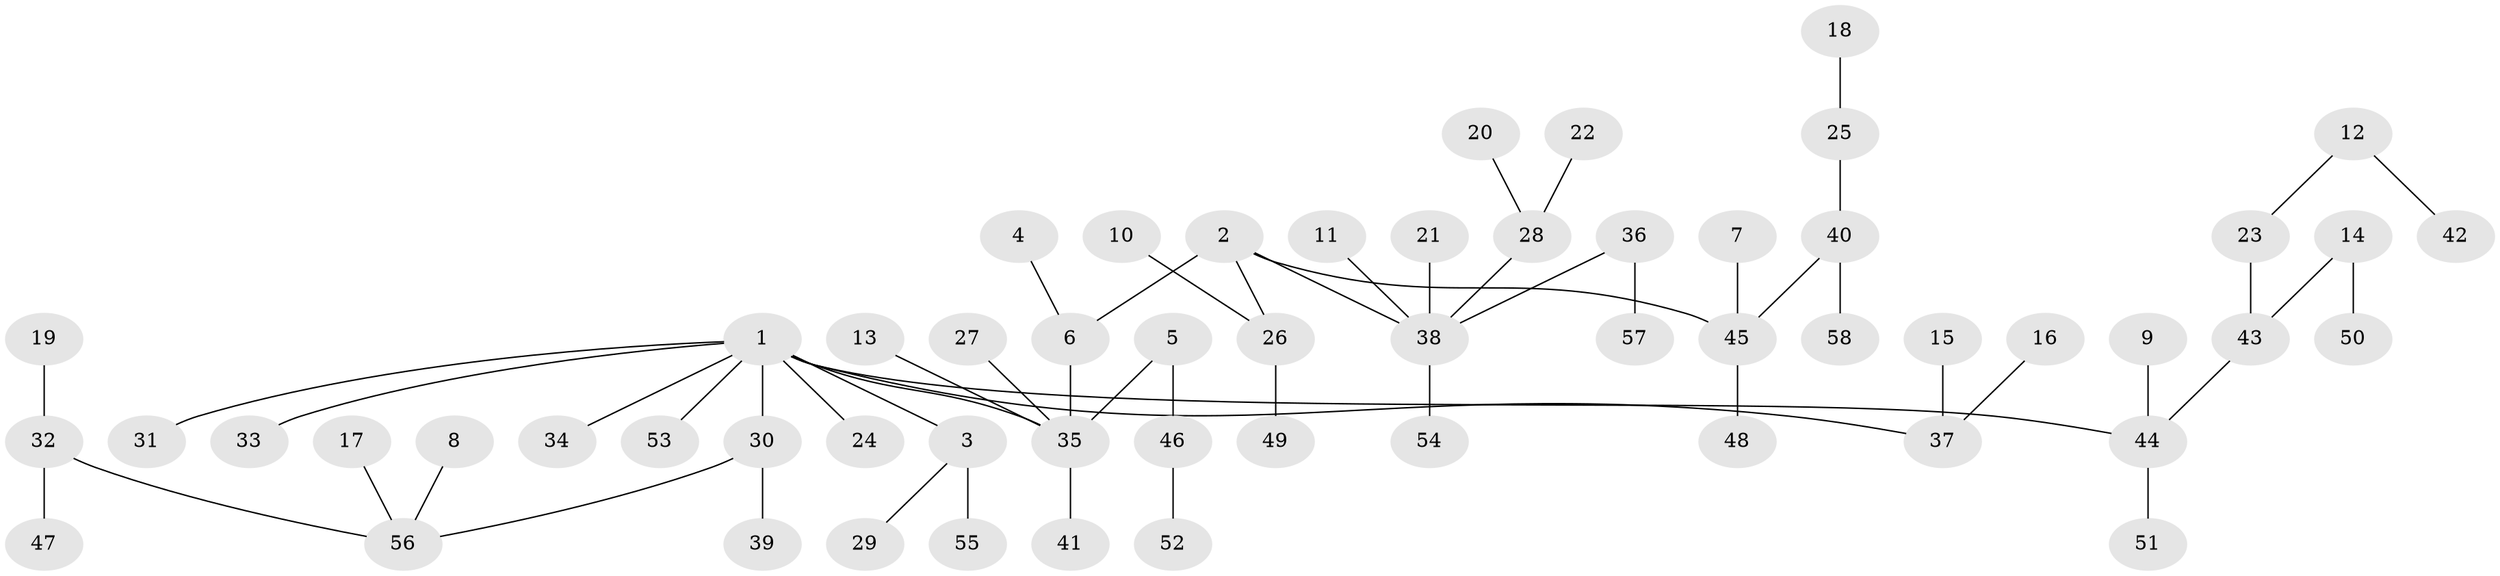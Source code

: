 // original degree distribution, {6: 0.034782608695652174, 2: 0.30434782608695654, 3: 0.08695652173913043, 4: 0.0782608695652174, 5: 0.008695652173913044, 1: 0.4782608695652174, 8: 0.008695652173913044}
// Generated by graph-tools (version 1.1) at 2025/26/03/09/25 03:26:24]
// undirected, 58 vertices, 57 edges
graph export_dot {
graph [start="1"]
  node [color=gray90,style=filled];
  1;
  2;
  3;
  4;
  5;
  6;
  7;
  8;
  9;
  10;
  11;
  12;
  13;
  14;
  15;
  16;
  17;
  18;
  19;
  20;
  21;
  22;
  23;
  24;
  25;
  26;
  27;
  28;
  29;
  30;
  31;
  32;
  33;
  34;
  35;
  36;
  37;
  38;
  39;
  40;
  41;
  42;
  43;
  44;
  45;
  46;
  47;
  48;
  49;
  50;
  51;
  52;
  53;
  54;
  55;
  56;
  57;
  58;
  1 -- 3 [weight=1.0];
  1 -- 24 [weight=1.0];
  1 -- 30 [weight=1.0];
  1 -- 31 [weight=1.0];
  1 -- 33 [weight=1.0];
  1 -- 34 [weight=1.0];
  1 -- 35 [weight=1.0];
  1 -- 37 [weight=1.0];
  1 -- 44 [weight=1.0];
  1 -- 53 [weight=1.0];
  2 -- 6 [weight=1.0];
  2 -- 26 [weight=1.0];
  2 -- 38 [weight=1.0];
  2 -- 45 [weight=1.0];
  3 -- 29 [weight=1.0];
  3 -- 55 [weight=1.0];
  4 -- 6 [weight=1.0];
  5 -- 35 [weight=1.0];
  5 -- 46 [weight=1.0];
  6 -- 35 [weight=1.0];
  7 -- 45 [weight=1.0];
  8 -- 56 [weight=1.0];
  9 -- 44 [weight=1.0];
  10 -- 26 [weight=1.0];
  11 -- 38 [weight=1.0];
  12 -- 23 [weight=1.0];
  12 -- 42 [weight=1.0];
  13 -- 35 [weight=1.0];
  14 -- 43 [weight=1.0];
  14 -- 50 [weight=1.0];
  15 -- 37 [weight=1.0];
  16 -- 37 [weight=1.0];
  17 -- 56 [weight=1.0];
  18 -- 25 [weight=1.0];
  19 -- 32 [weight=1.0];
  20 -- 28 [weight=1.0];
  21 -- 38 [weight=1.0];
  22 -- 28 [weight=1.0];
  23 -- 43 [weight=1.0];
  25 -- 40 [weight=1.0];
  26 -- 49 [weight=1.0];
  27 -- 35 [weight=1.0];
  28 -- 38 [weight=1.0];
  30 -- 39 [weight=1.0];
  30 -- 56 [weight=1.0];
  32 -- 47 [weight=1.0];
  32 -- 56 [weight=1.0];
  35 -- 41 [weight=1.0];
  36 -- 38 [weight=1.0];
  36 -- 57 [weight=1.0];
  38 -- 54 [weight=1.0];
  40 -- 45 [weight=1.0];
  40 -- 58 [weight=1.0];
  43 -- 44 [weight=1.0];
  44 -- 51 [weight=1.0];
  45 -- 48 [weight=1.0];
  46 -- 52 [weight=1.0];
}
